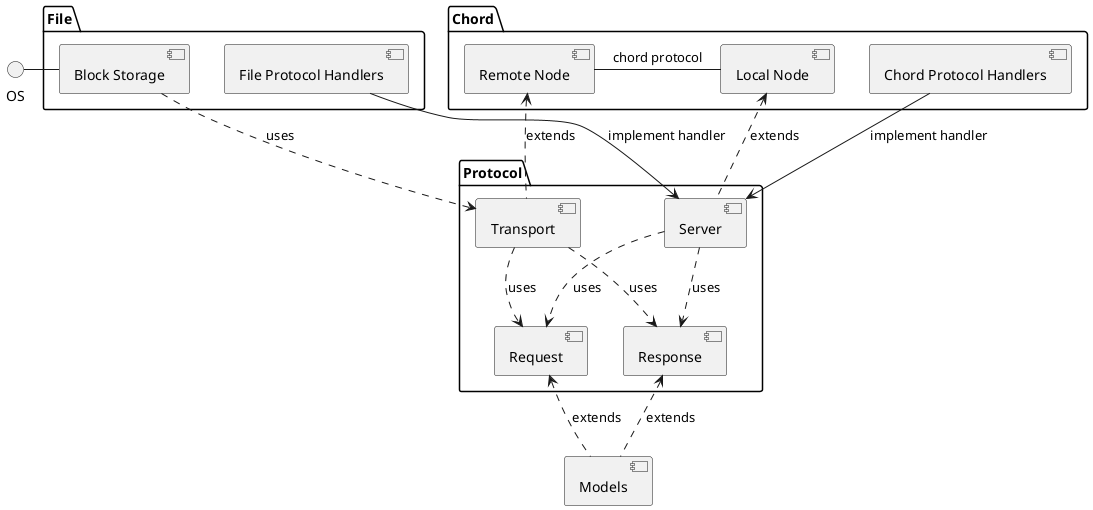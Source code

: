 @startuml

package "Chord" {
    [Local Node]
    [Remote Node]
    [Chord Protocol Handlers]
}

package "Protocol" {
    [Server]
    [Transport]
    [Request]
    [Response]
}

[Models]

package "File" {
    [Block Storage]
    [File Protocol Handlers]
}

OS - [Block Storage]

[File Protocol Handlers]->[Server]:"implement handler"
[Chord Protocol Handlers]->[Server]:"implement handler"
[Transport]..>[Request]:uses
[Transport]..>[Response]:uses
[Server]..>[Request]:uses
[Server]..>[Response]:uses

[Request]<..[Models]:extends
[Response]<..[Models]:extends

[Remote Node] <..[Transport]:extends
[Local Node] <..[Server]:extends

[Remote Node]-[Local Node]: chord protocol
[Block Storage]..>[Transport]:uses

@enduml
